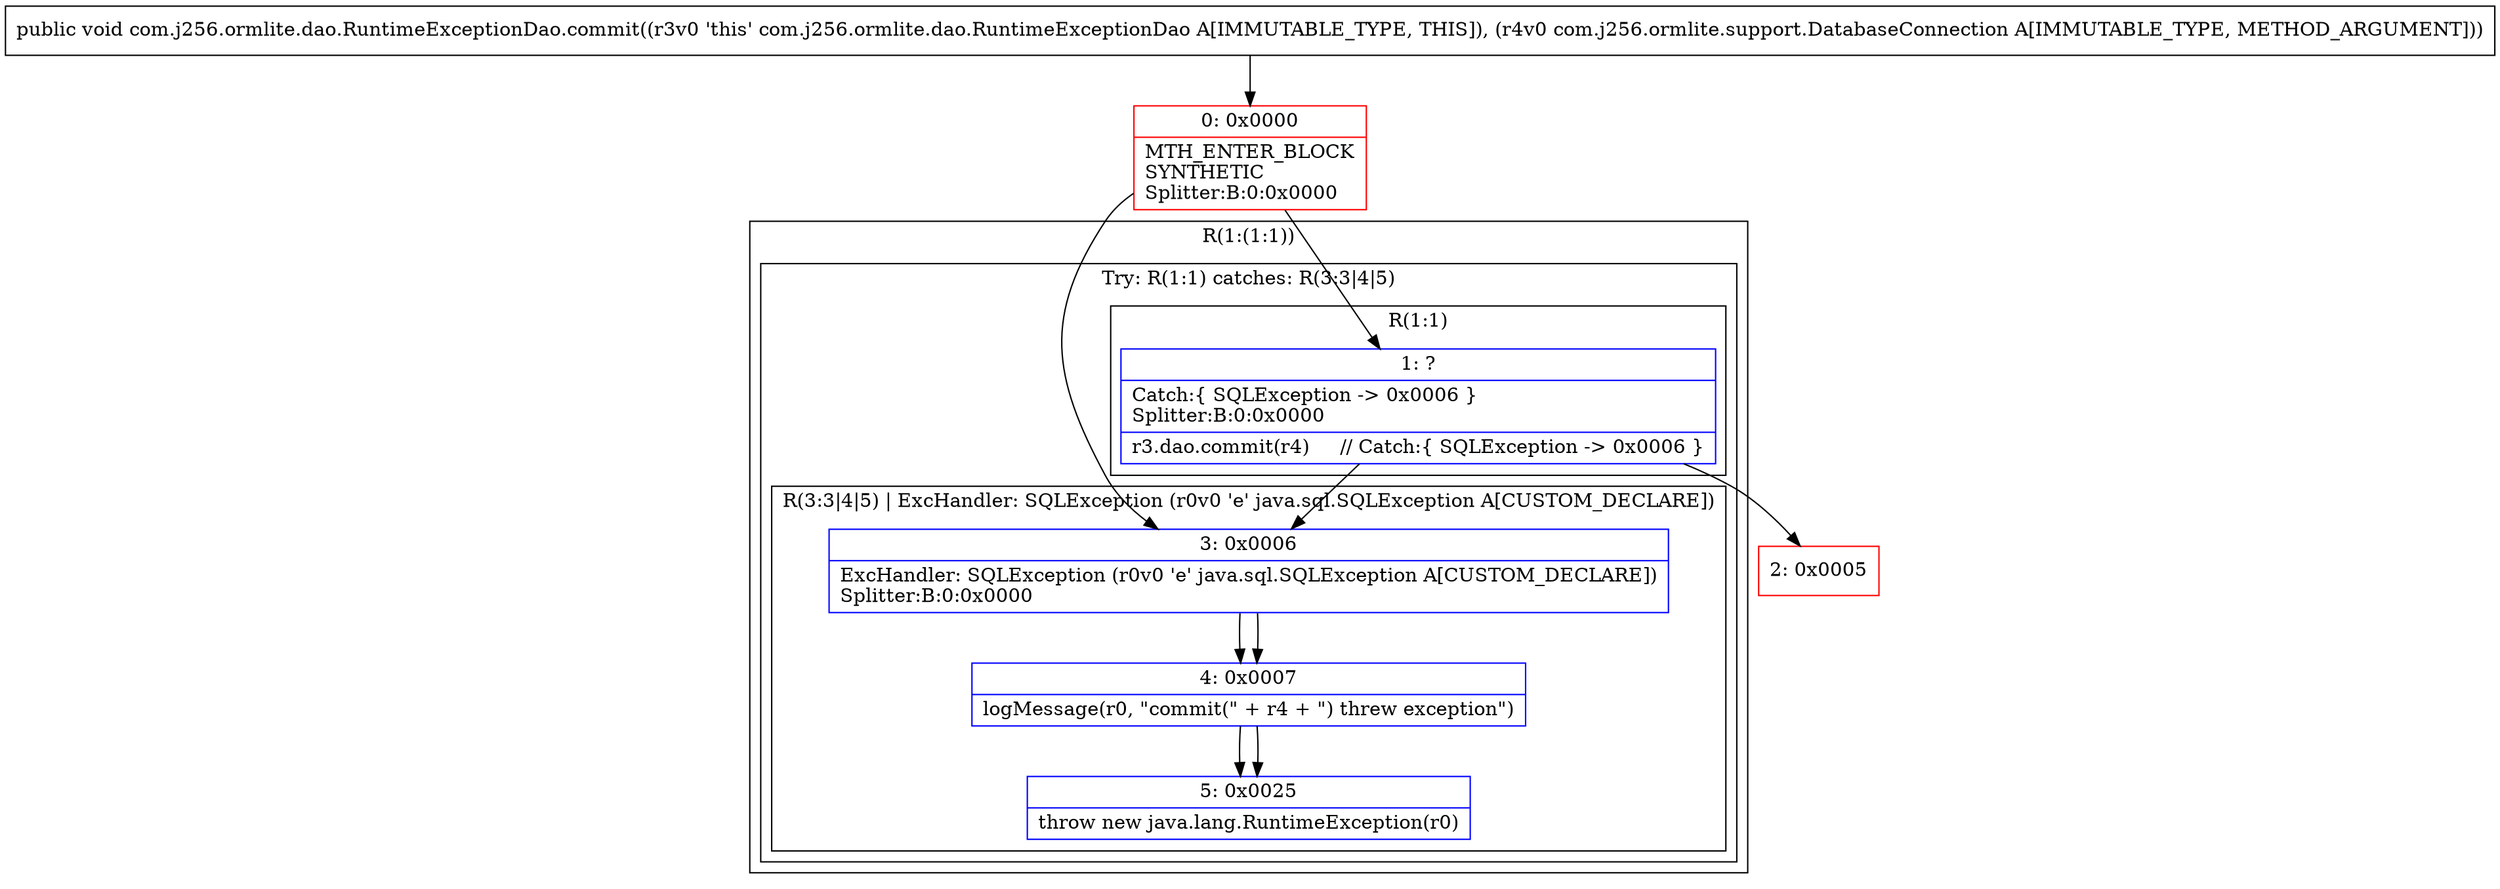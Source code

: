 digraph "CFG forcom.j256.ormlite.dao.RuntimeExceptionDao.commit(Lcom\/j256\/ormlite\/support\/DatabaseConnection;)V" {
subgraph cluster_Region_395607556 {
label = "R(1:(1:1))";
node [shape=record,color=blue];
subgraph cluster_TryCatchRegion_1092495564 {
label = "Try: R(1:1) catches: R(3:3|4|5)";
node [shape=record,color=blue];
subgraph cluster_Region_976337686 {
label = "R(1:1)";
node [shape=record,color=blue];
Node_1 [shape=record,label="{1\:\ ?|Catch:\{ SQLException \-\> 0x0006 \}\lSplitter:B:0:0x0000\l|r3.dao.commit(r4)     \/\/ Catch:\{ SQLException \-\> 0x0006 \}\l}"];
}
subgraph cluster_Region_2003522038 {
label = "R(3:3|4|5) | ExcHandler: SQLException (r0v0 'e' java.sql.SQLException A[CUSTOM_DECLARE])\l";
node [shape=record,color=blue];
Node_3 [shape=record,label="{3\:\ 0x0006|ExcHandler: SQLException (r0v0 'e' java.sql.SQLException A[CUSTOM_DECLARE])\lSplitter:B:0:0x0000\l}"];
Node_4 [shape=record,label="{4\:\ 0x0007|logMessage(r0, \"commit(\" + r4 + \") threw exception\")\l}"];
Node_5 [shape=record,label="{5\:\ 0x0025|throw new java.lang.RuntimeException(r0)\l}"];
}
}
}
subgraph cluster_Region_2003522038 {
label = "R(3:3|4|5) | ExcHandler: SQLException (r0v0 'e' java.sql.SQLException A[CUSTOM_DECLARE])\l";
node [shape=record,color=blue];
Node_3 [shape=record,label="{3\:\ 0x0006|ExcHandler: SQLException (r0v0 'e' java.sql.SQLException A[CUSTOM_DECLARE])\lSplitter:B:0:0x0000\l}"];
Node_4 [shape=record,label="{4\:\ 0x0007|logMessage(r0, \"commit(\" + r4 + \") threw exception\")\l}"];
Node_5 [shape=record,label="{5\:\ 0x0025|throw new java.lang.RuntimeException(r0)\l}"];
}
Node_0 [shape=record,color=red,label="{0\:\ 0x0000|MTH_ENTER_BLOCK\lSYNTHETIC\lSplitter:B:0:0x0000\l}"];
Node_2 [shape=record,color=red,label="{2\:\ 0x0005}"];
MethodNode[shape=record,label="{public void com.j256.ormlite.dao.RuntimeExceptionDao.commit((r3v0 'this' com.j256.ormlite.dao.RuntimeExceptionDao A[IMMUTABLE_TYPE, THIS]), (r4v0 com.j256.ormlite.support.DatabaseConnection A[IMMUTABLE_TYPE, METHOD_ARGUMENT])) }"];
MethodNode -> Node_0;
Node_1 -> Node_2;
Node_1 -> Node_3;
Node_3 -> Node_4;
Node_4 -> Node_5;
Node_3 -> Node_4;
Node_4 -> Node_5;
Node_0 -> Node_1;
Node_0 -> Node_3;
}

